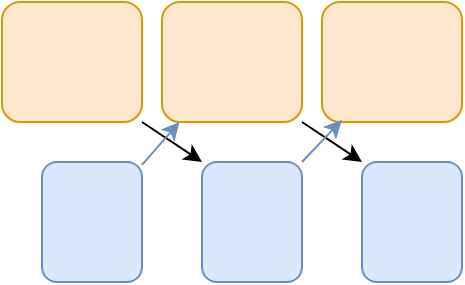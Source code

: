 <mxfile version="26.2.2">
  <diagram name="第 1 页" id="1SHvoogOZfftuuQsPCJA">
    <mxGraphModel dx="1428" dy="849" grid="1" gridSize="10" guides="1" tooltips="1" connect="1" arrows="1" fold="1" page="0" pageScale="1" pageWidth="827" pageHeight="1169" math="0" shadow="0">
      <root>
        <mxCell id="0" />
        <mxCell id="1" parent="0" />
        <mxCell id="qn_5bXDB1A1x8TMKAWER-1" value="" style="rounded=1;whiteSpace=wrap;html=1;fillColor=#ffe6cc;strokeColor=#d79b00;" vertex="1" parent="1">
          <mxGeometry x="140" y="240" width="70" height="60" as="geometry" />
        </mxCell>
        <mxCell id="qn_5bXDB1A1x8TMKAWER-2" value="" style="rounded=1;whiteSpace=wrap;html=1;fillColor=#dae8fc;strokeColor=#6c8ebf;" vertex="1" parent="1">
          <mxGeometry x="160" y="320" width="50" height="60" as="geometry" />
        </mxCell>
        <mxCell id="qn_5bXDB1A1x8TMKAWER-3" value="" style="rounded=1;whiteSpace=wrap;html=1;fillColor=#ffe6cc;strokeColor=#d79b00;" vertex="1" parent="1">
          <mxGeometry x="220" y="240" width="70" height="60" as="geometry" />
        </mxCell>
        <mxCell id="qn_5bXDB1A1x8TMKAWER-4" value="" style="rounded=1;whiteSpace=wrap;html=1;fillColor=#dae8fc;strokeColor=#6c8ebf;" vertex="1" parent="1">
          <mxGeometry x="240" y="320" width="50" height="60" as="geometry" />
        </mxCell>
        <mxCell id="qn_5bXDB1A1x8TMKAWER-5" value="" style="rounded=1;whiteSpace=wrap;html=1;fillColor=#dae8fc;strokeColor=#6c8ebf;" vertex="1" parent="1">
          <mxGeometry x="320" y="320" width="50" height="60" as="geometry" />
        </mxCell>
        <mxCell id="qn_5bXDB1A1x8TMKAWER-6" value="" style="rounded=1;whiteSpace=wrap;html=1;fillColor=#ffe6cc;strokeColor=#d79b00;" vertex="1" parent="1">
          <mxGeometry x="300" y="240" width="70" height="60" as="geometry" />
        </mxCell>
        <mxCell id="qn_5bXDB1A1x8TMKAWER-7" value="" style="endArrow=classic;html=1;rounded=0;entryX=0;entryY=0;entryDx=0;entryDy=0;exitX=1;exitY=1;exitDx=0;exitDy=0;" edge="1" parent="1" source="qn_5bXDB1A1x8TMKAWER-1" target="qn_5bXDB1A1x8TMKAWER-4">
          <mxGeometry width="50" height="50" relative="1" as="geometry">
            <mxPoint x="390" y="460" as="sourcePoint" />
            <mxPoint x="440" y="410" as="targetPoint" />
          </mxGeometry>
        </mxCell>
        <mxCell id="qn_5bXDB1A1x8TMKAWER-8" value="" style="endArrow=classic;html=1;rounded=0;exitX=1;exitY=1;exitDx=0;exitDy=0;" edge="1" parent="1" source="qn_5bXDB1A1x8TMKAWER-3">
          <mxGeometry width="50" height="50" relative="1" as="geometry">
            <mxPoint x="215" y="310" as="sourcePoint" />
            <mxPoint x="320" y="320" as="targetPoint" />
          </mxGeometry>
        </mxCell>
        <mxCell id="qn_5bXDB1A1x8TMKAWER-10" value="" style="endArrow=classic;html=1;rounded=0;fillColor=#dae8fc;strokeColor=#6c8ebf;" edge="1" parent="1" source="qn_5bXDB1A1x8TMKAWER-2" target="qn_5bXDB1A1x8TMKAWER-3">
          <mxGeometry width="50" height="50" relative="1" as="geometry">
            <mxPoint x="390" y="460" as="sourcePoint" />
            <mxPoint x="440" y="410" as="targetPoint" />
          </mxGeometry>
        </mxCell>
        <mxCell id="qn_5bXDB1A1x8TMKAWER-11" value="" style="endArrow=classic;html=1;rounded=0;exitX=1;exitY=0;exitDx=0;exitDy=0;entryX=0.143;entryY=0.983;entryDx=0;entryDy=0;entryPerimeter=0;fillColor=#dae8fc;strokeColor=#6c8ebf;" edge="1" parent="1" source="qn_5bXDB1A1x8TMKAWER-4" target="qn_5bXDB1A1x8TMKAWER-6">
          <mxGeometry width="50" height="50" relative="1" as="geometry">
            <mxPoint x="220" y="331" as="sourcePoint" />
            <mxPoint x="239" y="310" as="targetPoint" />
          </mxGeometry>
        </mxCell>
      </root>
    </mxGraphModel>
  </diagram>
</mxfile>
